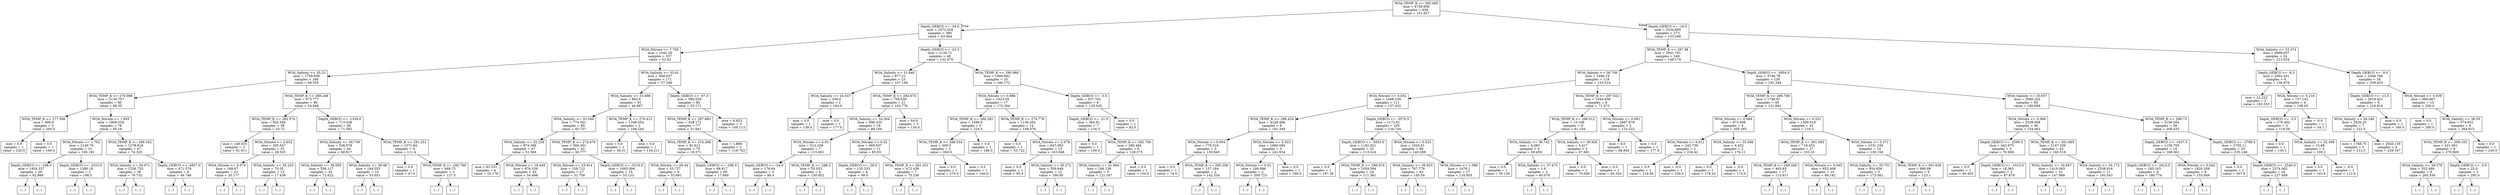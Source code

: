 digraph Tree {
node [shape=box] ;
0 [label="WOA_TEMP_K <= 293.485\nmse = 4756.608\nsamples = 658\nvalue = 101.827"] ;
1 [label="Depth_GEBCO <= -34.0\nmse = 2372.029\nsamples = 385\nvalue = 63.464"] ;
0 -> 1 [labeldistance=2.5, labelangle=45, headlabel="True"] ;
2 [label="WOA_Nitrate <= 7.709\nmse = 1542.29\nsamples = 337\nvalue = 52.62"] ;
1 -> 2 ;
3 [label="WOA_Salinity <= 35.23\nmse = 1759.936\nsamples = 166\nvalue = 69.555"] ;
2 -> 3 ;
4 [label="WOA_TEMP_K <= 279.088\nmse = 2134.757\nsamples = 80\nvalue = 88.35"] ;
3 -> 4 ;
5 [label="WOA_TEMP_K <= 277.506\nmse = 800.0\nsamples = 2\nvalue = 200.0"] ;
4 -> 5 ;
6 [label="mse = 0.0\nsamples = 1\nvalue = 220.0"] ;
5 -> 6 ;
7 [label="mse = 0.0\nsamples = 1\nvalue = 160.0"] ;
5 -> 7 ;
8 [label="WOA_Nitrate <= 1.893\nmse = 1806.554\nsamples = 78\nvalue = 85.16"] ;
4 -> 8 ;
9 [label="WOA_Nitrate <= 1.702\nmse = 2149.76\nsamples = 31\nvalue = 100.182"] ;
8 -> 9 ;
10 [label="Depth_GEBCO <= -188.0\nmse = 1454.337\nsamples = 29\nvalue = 92.988"] ;
9 -> 10 ;
11 [label="(...)"] ;
10 -> 11 ;
30 [label="(...)"] ;
10 -> 30 ;
59 [label="Depth_GEBCO <= -2310.0\nmse = 1280.18\nsamples = 2\nvalue = 198.5"] ;
9 -> 59 ;
60 [label="(...)"] ;
59 -> 60 ;
61 [label="(...)"] ;
59 -> 61 ;
62 [label="WOA_TEMP_K <= 286.342\nmse = 1278.818\nsamples = 47\nvalue = 74.325"] ;
8 -> 62 ;
63 [label="WOA_Salinity <= 34.071\nmse = 1258.725\nsamples = 39\nvalue = 79.732"] ;
62 -> 63 ;
64 [label="(...)"] ;
63 -> 64 ;
77 [label="(...)"] ;
63 -> 77 ;
128 [label="Depth_GEBCO <= -4857.0\nmse = 471.578\nsamples = 8\nvalue = 46.746"] ;
62 -> 128 ;
129 [label="(...)"] ;
128 -> 129 ;
134 [label="(...)"] ;
128 -> 134 ;
143 [label="WOA_TEMP_K <= 289.248\nmse = 973.777\nsamples = 86\nvalue = 54.846"] ;
3 -> 143 ;
144 [label="WOA_TEMP_K <= 282.574\nmse = 502.546\nsamples = 38\nvalue = 33.72"] ;
143 -> 144 ;
145 [label="mse = 140.435\nsamples = 3\nvalue = 91.911"] ;
144 -> 145 ;
146 [label="WOA_Nitrate <= 3.633\nmse = 205.547\nsamples = 35\nvalue = 28.525"] ;
144 -> 146 ;
147 [label="WOA_Nitrate <= 0.074\nmse = 168.67\nsamples = 23\nvalue = 35.177"] ;
146 -> 147 ;
148 [label="(...)"] ;
147 -> 148 ;
149 [label="(...)"] ;
147 -> 149 ;
186 [label="WOA_Salinity <= 35.253\nmse = 70.35\nsamples = 12\nvalue = 17.438"] ;
146 -> 186 ;
187 [label="(...)"] ;
186 -> 187 ;
190 [label="(...)"] ;
186 -> 190 ;
195 [label="Depth_GEBCO <= -1334.0\nmse = 713.438\nsamples = 48\nvalue = 71.582"] ;
143 -> 195 ;
196 [label="WOA_Salinity <= 36.739\nmse = 536.078\nsamples = 44\nvalue = 68.817"] ;
195 -> 196 ;
197 [label="WOA_Salinity <= 36.585\nmse = 556.127\nsamples = 34\nvalue = 72.622"] ;
196 -> 197 ;
198 [label="(...)"] ;
197 -> 198 ;
243 [label="(...)"] ;
197 -> 243 ;
252 [label="WOA_Salinity <= 38.48\nmse = 144.555\nsamples = 10\nvalue = 53.053"] ;
196 -> 252 ;
253 [label="(...)"] ;
252 -> 253 ;
258 [label="(...)"] ;
252 -> 258 ;
261 [label="WOA_TEMP_K <= 291.251\nmse = 1571.84\nsamples = 4\nvalue = 111.4"] ;
195 -> 261 ;
262 [label="mse = 0.0\nsamples = 1\nvalue = 47.0"] ;
261 -> 262 ;
263 [label="WOA_TEMP_K <= 292.769\nmse = 668.75\nsamples = 3\nvalue = 127.5"] ;
261 -> 263 ;
264 [label="(...)"] ;
263 -> 264 ;
267 [label="(...)"] ;
263 -> 267 ;
268 [label="WOA_Salinity <= 33.91\nmse = 848.037\nsamples = 171\nvalue = 37.246"] ;
2 -> 268 ;
269 [label="WOA_Salinity <= 33.898\nmse = 862.6\nsamples = 91\nvalue = 46.987"] ;
268 -> 269 ;
270 [label="WOA_Salinity <= 33.549\nmse = 774.541\nsamples = 89\nvalue = 45.737"] ;
269 -> 270 ;
271 [label="WOA_Salinity <= 32.229\nmse = 874.396\nsamples = 47\nvalue = 51.566"] ;
270 -> 271 ;
272 [label="mse = 83.251\nsamples = 4\nvalue = 25.179"] ;
271 -> 272 ;
273 [label="WOA_Nitrate <= 18.449\nmse = 876.339\nsamples = 43\nvalue = 54.498"] ;
271 -> 273 ;
274 [label="(...)"] ;
273 -> 274 ;
285 [label="(...)"] ;
273 -> 285 ;
308 [label="WOA_TEMP_K <= 274.676\nmse = 566.291\nsamples = 42\nvalue = 38.777"] ;
270 -> 308 ;
309 [label="WOA_Nitrate <= 23.814\nmse = 158.712\nsamples = 27\nvalue = 31.758"] ;
308 -> 309 ;
310 [label="(...)"] ;
309 -> 310 ;
327 [label="(...)"] ;
309 -> 327 ;
362 [label="Depth_GEBCO <= -3219.0\nmse = 1093.094\nsamples = 15\nvalue = 53.133"] ;
308 -> 362 ;
363 [label="(...)"] ;
362 -> 363 ;
382 [label="(...)"] ;
362 -> 382 ;
391 [label="WOA_TEMP_K <= 276.412\nmse = 1348.554\nsamples = 2\nvalue = 108.244"] ;
269 -> 391 ;
392 [label="mse = 0.0\nsamples = 1\nvalue = 56.31"] ;
391 -> 392 ;
393 [label="mse = 0.0\nsamples = 1\nvalue = 134.211"] ;
391 -> 393 ;
394 [label="Depth_GEBCO <= -67.0\nmse = 566.559\nsamples = 80\nvalue = 25.171"] ;
268 -> 394 ;
395 [label="WOA_TEMP_K <= 287.683\nmse = 338.172\nsamples = 77\nvalue = 21.941"] ;
394 -> 395 ;
396 [label="WOA_TEMP_K <= 274.268\nmse = 91.612\nsamples = 75\nvalue = 19.371"] ;
395 -> 396 ;
397 [label="WOA_Nitrate <= 28.44\nmse = 55.727\nsamples = 9\nvalue = 33.691"] ;
396 -> 397 ;
398 [label="(...)"] ;
397 -> 398 ;
413 [label="(...)"] ;
397 -> 413 ;
414 [label="Depth_GEBCO <= -298.0\nmse = 68.617\nsamples = 66\nvalue = 17.669"] ;
396 -> 414 ;
415 [label="(...)"] ;
414 -> 415 ;
480 [label="(...)"] ;
414 -> 480 ;
505 [label="mse = 1.869\nsamples = 2\nvalue = 118.763"] ;
395 -> 505 ;
506 [label="mse = 6.823\nsamples = 3\nvalue = 100.113"] ;
394 -> 506 ;
507 [label="Depth_GEBCO <= -22.5\nmse = 2126.71\nsamples = 48\nvalue = 132.679"] ;
1 -> 507 ;
508 [label="WOA_Salinity <= 31.846\nmse = 977.21\nsamples = 23\nvalue = 107.149"] ;
507 -> 508 ;
509 [label="WOA_Salinity <= 24.547\nmse = 338.0\nsamples = 2\nvalue = 164.0"] ;
508 -> 509 ;
510 [label="mse = 0.0\nsamples = 1\nvalue = 138.0"] ;
509 -> 510 ;
511 [label="mse = 0.0\nsamples = 1\nvalue = 177.0"] ;
509 -> 511 ;
512 [label="WOA_TEMP_K <= 292.675\nmse = 758.639\nsamples = 21\nvalue = 102.776"] ;
508 -> 512 ;
513 [label="WOA_Salinity <= 34.304\nmse = 696.335\nsamples = 18\nvalue = 98.184"] ;
512 -> 513 ;
514 [label="WOA_Nitrate <= 4.03\nmse = 512.239\nsamples = 7\nvalue = 115.691"] ;
513 -> 514 ;
515 [label="Depth_GEBCO <= -24.0\nmse = 176.64\nsamples = 3\nvalue = 88.4"] ;
514 -> 515 ;
516 [label="(...)"] ;
515 -> 516 ;
519 [label="(...)"] ;
515 -> 519 ;
520 [label="WOA_TEMP_K <= 288.3\nmse = 55.053\nsamples = 4\nvalue = 130.852"] ;
514 -> 520 ;
521 [label="(...)"] ;
520 -> 521 ;
524 [label="(...)"] ;
520 -> 524 ;
527 [label="WOA_Nitrate <= 0.42\nmse = 460.507\nsamples = 11\nvalue = 85.93"] ;
513 -> 527 ;
528 [label="Depth_GEBCO <= -29.0\nmse = 135.333\nsamples = 4\nvalue = 99.0"] ;
527 -> 528 ;
529 [label="(...)"] ;
528 -> 529 ;
530 [label="(...)"] ;
528 -> 530 ;
531 [label="WOA_TEMP_K <= 281.331\nmse = 472.439\nsamples = 7\nvalue = 75.236"] ;
527 -> 531 ;
532 [label="(...)"] ;
531 -> 532 ;
533 [label="(...)"] ;
531 -> 533 ;
540 [label="mse = 64.0\nsamples = 3\nvalue = 134.0"] ;
512 -> 540 ;
541 [label="WOA_TEMP_K <= 290.968\nmse = 1906.842\nsamples = 25\nvalue = 160.172"] ;
507 -> 541 ;
542 [label="WOA_Nitrate <= 0.986\nmse = 1923.59\nsamples = 17\nvalue = 172.204"] ;
541 -> 542 ;
543 [label="WOA_TEMP_K <= 289.282\nmse = 1396.0\nsamples = 3\nvalue = 224.0"] ;
542 -> 543 ;
544 [label="WOA_TEMP_K <= 288.534\nmse = 200.0\nsamples = 2\nvalue = 260.0"] ;
543 -> 544 ;
545 [label="mse = 0.0\nsamples = 1\nvalue = 270.0"] ;
544 -> 545 ;
546 [label="mse = 0.0\nsamples = 1\nvalue = 240.0"] ;
544 -> 546 ;
547 [label="mse = 0.0\nsamples = 1\nvalue = 188.0"] ;
543 -> 547 ;
548 [label="WOA_TEMP_K <= 274.778\nmse = 1136.262\nsamples = 14\nvalue = 158.078"] ;
542 -> 548 ;
549 [label="mse = 0.0\nsamples = 1\nvalue = 53.722"] ;
548 -> 549 ;
550 [label="WOA_Nitrate <= 2.079\nmse = 647.093\nsamples = 13\nvalue = 163.048"] ;
548 -> 550 ;
551 [label="mse = 0.0\nsamples = 1\nvalue = 85.0"] ;
550 -> 551 ;
552 [label="WOA_Salinity <= 30.272\nmse = 359.648\nsamples = 12\nvalue = 166.95"] ;
550 -> 552 ;
553 [label="(...)"] ;
552 -> 553 ;
558 [label="(...)"] ;
552 -> 558 ;
573 [label="Depth_GEBCO <= -3.0\nmse = 557.702\nsamples = 8\nvalue = 129.545"] ;
541 -> 573 ;
574 [label="Depth_GEBCO <= -21.5\nmse = 364.81\nsamples = 7\nvalue = 134.3"] ;
573 -> 574 ;
575 [label="mse = 0.0\nsamples = 1\nvalue = 158.0"] ;
574 -> 575 ;
576 [label="WOA_TEMP_K <= 292.769\nmse = 280.484\nsamples = 6\nvalue = 128.375"] ;
574 -> 576 ;
577 [label="WOA_Salinity <= 31.064\nmse = 166.139\nsamples = 5\nvalue = 121.167"] ;
576 -> 577 ;
578 [label="(...)"] ;
577 -> 578 ;
581 [label="(...)"] ;
577 -> 581 ;
586 [label="mse = 0.0\nsamples = 1\nvalue = 150.0"] ;
576 -> 586 ;
587 [label="mse = 0.0\nsamples = 1\nvalue = 82.0"] ;
573 -> 587 ;
588 [label="Depth_GEBCO <= -16.5\nmse = 3334.605\nsamples = 273\nvalue = 153.266"] ;
0 -> 588 [labeldistance=2.5, labelangle=-45, headlabel="False"] ;
589 [label="WOA_TEMP_K <= 297.98\nmse = 2941.761\nsamples = 249\nvalue = 148.174"] ;
588 -> 589 ;
590 [label="WOA_Salinity <= 36.709\nmse = 1686.19\nsamples = 119\nvalue = 133.514"] ;
589 -> 590 ;
591 [label="WOA_Nitrate <= 0.032\nmse = 1468.239\nsamples = 111\nvalue = 137.432"] ;
590 -> 591 ;
592 [label="WOA_TEMP_K <= 296.424\nmse = 4228.466\nsamples = 6\nvalue = 181.349"] ;
591 -> 592 ;
593 [label="WOA_Nitrate <= 0.004\nmse = 779.516\nsamples = 3\nvalue = 130.945"] ;
592 -> 593 ;
594 [label="mse = 0.0\nsamples = 1\nvalue = 74.0"] ;
593 -> 594 ;
595 [label="WOA_TEMP_K <= 295.209\nmse = 157.164\nsamples = 2\nvalue = 142.334"] ;
593 -> 595 ;
596 [label="(...)"] ;
595 -> 596 ;
597 [label="(...)"] ;
595 -> 597 ;
598 [label="WOA_Nitrate <= 0.023\nmse = 1660.094\nsamples = 3\nvalue = 241.834"] ;
592 -> 598 ;
599 [label="WOA_Nitrate <= 0.01\nmse = 189.086\nsamples = 2\nvalue = 209.723"] ;
598 -> 599 ;
600 [label="(...)"] ;
599 -> 600 ;
601 [label="(...)"] ;
599 -> 601 ;
602 [label="mse = 0.0\nsamples = 1\nvalue = 290.0"] ;
598 -> 602 ;
603 [label="Depth_GEBCO <= -3570.5\nmse = 1172.81\nsamples = 105\nvalue = 134.734"] ;
591 -> 603 ;
604 [label="Depth_GEBCO <= -5933.0\nmse = 1182.921\nsamples = 25\nvalue = 113.416"] ;
603 -> 604 ;
605 [label="mse = 0.0\nsamples = 1\nvalue = 187.38"] ;
604 -> 605 ;
606 [label="WOA_TEMP_K <= 296.974\nmse = 1059.594\nsamples = 24\nvalue = 111.361"] ;
604 -> 606 ;
607 [label="(...)"] ;
606 -> 607 ;
630 [label="(...)"] ;
606 -> 630 ;
649 [label="WOA_Nitrate <= 0.523\nmse = 1020.91\nsamples = 80\nvalue = 140.288"] ;
603 -> 649 ;
650 [label="WOA_Salinity <= 36.653\nmse = 767.779\nsamples = 63\nvalue = 145.54"] ;
649 -> 650 ;
651 [label="(...)"] ;
650 -> 651 ;
734 [label="(...)"] ;
650 -> 734 ;
735 [label="WOA_Nitrate <= 1.086\nmse = 1478.1\nsamples = 17\nvalue = 116.855"] ;
649 -> 735 ;
736 [label="(...)"] ;
735 -> 736 ;
747 [label="(...)"] ;
735 -> 747 ;
764 [label="WOA_TEMP_K <= 297.022\nmse = 1044.938\nsamples = 8\nvalue = 71.473"] ;
590 -> 764 ;
765 [label="WOA_TEMP_K <= 296.012\nmse = 15.166\nsamples = 6\nvalue = 61.104"] ;
764 -> 765 ;
766 [label="WOA_Salinity <= 36.742\nmse = 4.083\nsamples = 4\nvalue = 59.459"] ;
765 -> 766 ;
767 [label="mse = 0.0\nsamples = 1\nvalue = 55.126"] ;
766 -> 767 ;
768 [label="WOA_Salinity <= 37.475\nmse = 1.6\nsamples = 3\nvalue = 60.078"] ;
766 -> 768 ;
769 [label="(...)"] ;
768 -> 769 ;
770 [label="(...)"] ;
768 -> 770 ;
771 [label="WOA_Salinity <= 36.926\nmse = 5.417\nsamples = 2\nvalue = 67.681"] ;
765 -> 771 ;
772 [label="mse = 0.0\nsamples = 1\nvalue = 70.009"] ;
771 -> 772 ;
773 [label="mse = 0.0\nsamples = 1\nvalue = 65.354"] ;
771 -> 773 ;
774 [label="WOA_Nitrate <= 0.081\nmse = 2967.878\nsamples = 2\nvalue = 123.322"] ;
764 -> 774 ;
775 [label="mse = 0.0\nsamples = 1\nvalue = 68.844"] ;
774 -> 775 ;
776 [label="mse = 0.0\nsamples = 1\nvalue = 177.8"] ;
774 -> 776 ;
777 [label="Depth_GEBCO <= -3954.0\nmse = 3746.78\nsamples = 130\nvalue = 162.344"] ;
589 -> 777 ;
778 [label="WOA_TEMP_K <= 298.788\nmse = 1746.97\nsamples = 45\nvalue = 121.681"] ;
777 -> 778 ;
779 [label="WOA_Nitrate <= 0.084\nmse = 973.608\nsamples = 4\nvalue = 205.265"] ;
778 -> 779 ;
780 [label="WOA_Nitrate <= 0.011\nmse = 242.736\nsamples = 2\nvalue = 234.42"] ;
779 -> 780 ;
781 [label="mse = 0.0\nsamples = 1\nvalue = 218.84"] ;
780 -> 781 ;
782 [label="mse = -0.0\nsamples = 1\nvalue = 250.0"] ;
780 -> 782 ;
783 [label="WOA_Salinity <= 35.566\nmse = 4.452\nsamples = 2\nvalue = 176.11"] ;
779 -> 783 ;
784 [label="mse = 0.0\nsamples = 1\nvalue = 178.22"] ;
783 -> 784 ;
785 [label="mse = -0.0\nsamples = 1\nvalue = 174.0"] ;
783 -> 785 ;
786 [label="WOA_Nitrate <= 0.251\nmse = 1309.519\nsamples = 41\nvalue = 116.2"] ;
778 -> 786 ;
787 [label="WOA_TEMP_K <= 301.085\nmse = 719.453\nsamples = 27\nvalue = 103.25"] ;
786 -> 787 ;
788 [label="WOA_TEMP_K <= 299.266\nmse = 465.83\nsamples = 17\nvalue = 113.911"] ;
787 -> 788 ;
789 [label="(...)"] ;
788 -> 789 ;
800 [label="(...)"] ;
788 -> 800 ;
819 [label="WOA_Nitrate <= 0.045\nmse = 652.408\nsamples = 10\nvalue = 86.192"] ;
787 -> 819 ;
820 [label="(...)"] ;
819 -> 820 ;
823 [label="(...)"] ;
819 -> 823 ;
838 [label="WOA_Nitrate <= 0.371\nmse = 1531.238\nsamples = 14\nvalue = 139.156"] ;
786 -> 838 ;
839 [label="WOA_Salinity <= 35.751\nmse = 954.856\nsamples = 5\nvalue = 173.562"] ;
838 -> 839 ;
840 [label="(...)"] ;
839 -> 840 ;
847 [label="(...)"] ;
839 -> 847 ;
848 [label="WOA_TEMP_K <= 301.639\nmse = 989.99\nsamples = 9\nvalue = 123.1"] ;
838 -> 848 ;
849 [label="(...)"] ;
848 -> 849 ;
862 [label="(...)"] ;
848 -> 862 ;
863 [label="WOA_Salinity <= 35.657\nmse = 3566.202\nsamples = 85\nvalue = 180.699"] ;
777 -> 863 ;
864 [label="WOA_Nitrate <= 0.066\nmse = 2538.068\nsamples = 46\nvalue = 154.463"] ;
863 -> 864 ;
865 [label="Depth_GEBCO <= -2580.5\nmse = 442.975\nsamples = 3\nvalue = 70.909"] ;
864 -> 865 ;
866 [label="mse = 0.0\nsamples = 1\nvalue = 45.455"] ;
865 -> 866 ;
867 [label="Depth_GEBCO <= -1015.0\nmse = 18.365\nsamples = 2\nvalue = 87.879"] ;
865 -> 867 ;
868 [label="(...)"] ;
867 -> 868 ;
869 [label="(...)"] ;
867 -> 869 ;
870 [label="WOA_TEMP_K <= 301.685\nmse = 2147.336\nsamples = 43\nvalue = 160.518"] ;
864 -> 870 ;
871 [label="WOA_Salinity <= 34.847\nmse = 1419.093\nsamples = 32\nvalue = 147.968"] ;
870 -> 871 ;
872 [label="(...)"] ;
871 -> 872 ;
923 [label="(...)"] ;
871 -> 923 ;
926 [label="WOA_Salinity <= 34.172\nmse = 2558.616\nsamples = 11\nvalue = 193.543"] ;
870 -> 926 ;
927 [label="(...)"] ;
926 -> 927 ;
942 [label="(...)"] ;
926 -> 942 ;
945 [label="WOA_TEMP_K <= 298.73\nmse = 3156.264\nsamples = 39\nvalue = 208.433"] ;
863 -> 945 ;
946 [label="Depth_GEBCO <= -1637.5\nmse = 1156.765\nsamples = 14\nvalue = 168.361"] ;
945 -> 946 ;
947 [label="Depth_GEBCO <= -3413.5\nmse = 185.163\nsamples = 8\nvalue = 180.774"] ;
946 -> 947 ;
948 [label="(...)"] ;
947 -> 948 ;
951 [label="(...)"] ;
947 -> 951 ;
958 [label="WOA_Nitrate <= 0.042\nmse = 1820.208\nsamples = 6\nvalue = 155.949"] ;
946 -> 958 ;
959 [label="(...)"] ;
958 -> 959 ;
960 [label="(...)"] ;
958 -> 960 ;
961 [label="Depth_GEBCO <= -3788.5\nmse = 2705.11\nsamples = 25\nvalue = 235.148"] ;
945 -> 961 ;
962 [label="mse = 0.0\nsamples = 1\nvalue = 307.9"] ;
961 -> 962 ;
963 [label="Depth_GEBCO <= -2540.0\nmse = 2374.062\nsamples = 24\nvalue = 227.489"] ;
961 -> 963 ;
964 [label="(...)"] ;
963 -> 964 ;
973 [label="(...)"] ;
963 -> 973 ;
986 [label="WOA_Salinity <= 33.374\nmse = 4068.637\nsamples = 24\nvalue = 213.054"] ;
588 -> 986 ;
987 [label="Depth_GEBCO <= -8.5\nmse = 2092.451\nsamples = 6\nvalue = 136.878"] ;
986 -> 987 ;
988 [label="mse = 22.222\nsamples = 2\nvalue = 193.333"] ;
987 -> 988 ;
989 [label="WOA_Nitrate <= 0.216\nmse = 737.142\nsamples = 4\nvalue = 108.65"] ;
987 -> 989 ;
990 [label="Depth_GEBCO <= -3.5\nmse = 170.402\nsamples = 3\nvalue = 119.56"] ;
989 -> 990 ;
991 [label="mse = 0.0\nsamples = 1\nvalue = 135.1"] ;
990 -> 991 ;
992 [label="WOA_Salinity <= 32.498\nmse = 15.68\nsamples = 2\nvalue = 109.2"] ;
990 -> 992 ;
993 [label="mse = 0.0\nsamples = 1\nvalue = 103.6"] ;
992 -> 993 ;
994 [label="mse = -0.0\nsamples = 1\nvalue = 112.0"] ;
992 -> 994 ;
995 [label="mse = -0.0\nsamples = 1\nvalue = 54.1"] ;
989 -> 995 ;
996 [label="Depth_GEBCO <= -9.0\nmse = 2048.706\nsamples = 18\nvalue = 239.423"] ;
986 -> 996 ;
997 [label="Depth_GEBCO <= -13.5\nmse = 2619.421\nsamples = 8\nvalue = 216.818"] ;
996 -> 997 ;
998 [label="WOA_Salinity <= 34.346\nmse = 2526.25\nsamples = 7\nvalue = 222.5"] ;
997 -> 998 ;
999 [label="mse = 1768.75\nsamples = 3\nvalue = 212.5"] ;
998 -> 999 ;
1000 [label="mse = 2920.139\nsamples = 4\nvalue = 229.167"] ;
998 -> 1000 ;
1001 [label="mse = 0.0\nsamples = 1\nvalue = 160.0"] ;
997 -> 1001 ;
1002 [label="WOA_Nitrate <= 0.039\nmse = 980.667\nsamples = 10\nvalue = 256.0"] ;
996 -> 1002 ;
1003 [label="mse = 0.0\nsamples = 1\nvalue = 200.0"] ;
1002 -> 1003 ;
1004 [label="WOA_Salinity <= 36.55\nmse = 574.852\nsamples = 9\nvalue = 264.615"] ;
1002 -> 1004 ;
1005 [label="WOA_TEMP_K <= 299.102\nmse = 421.901\nsamples = 8\nvalue = 270.909"] ;
1004 -> 1005 ;
1006 [label="WOA_Salinity <= 34.278\nmse = 352.469\nsamples = 6\nvalue = 265.556"] ;
1005 -> 1006 ;
1007 [label="(...)"] ;
1006 -> 1007 ;
1008 [label="(...)"] ;
1006 -> 1008 ;
1011 [label="Depth_GEBCO <= -5.0\nmse = 25.0\nsamples = 2\nvalue = 295.0"] ;
1005 -> 1011 ;
1012 [label="(...)"] ;
1011 -> 1012 ;
1013 [label="(...)"] ;
1011 -> 1013 ;
1014 [label="mse = 0.0\nsamples = 1\nvalue = 230.0"] ;
1004 -> 1014 ;
}